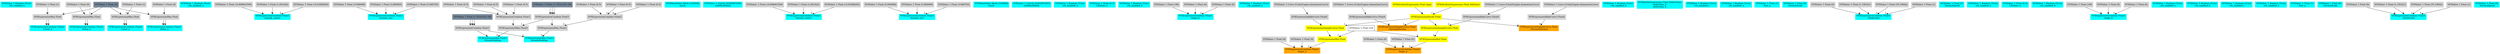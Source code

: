 digraph G {
node0 [shape="box" color="cyan" style="filled" label="VFXValue`1 Boolean (True)
_vfx_enabled_a"]
node1 [shape="box" color="cyan" style="filled" label="VFXExpressionCombine Float2
Count_a"]
node2 [shape="box" color="lightgray" style="filled" label="VFXExpressionMax Float"]
node3 [shape="box" color="lightgray" style="filled" label="VFXValue`1 Float (1)"]
node4 [shape="box" color="lightslategray" style="filled" label="VFXValue`1 Float (0)"]
node5 [shape="box" color="cyan" style="filled" label="VFXExpressionCombine Float2
Delay_a"]
node6 [shape="box" color="lightgray" style="filled" label="VFXExpressionMax Float"]
node7 [shape="box" color="lightgray" style="filled" label="VFXValue`1 Float (0)"]
node8 [shape="box" color="cyan" style="filled" label="VFXValue`1 Boolean (True)
_vfx_enabled_a"]
node9 [shape="box" color="cyan" style="filled" label="VFXExpressionCombine Float2
Count_a"]
node10 [shape="box" color="lightgray" style="filled" label="VFXExpressionMax Float"]
node11 [shape="box" color="lightgray" style="filled" label="VFXValue`1 Float (1)"]
node12 [shape="box" color="cyan" style="filled" label="VFXExpressionCombine Float2
Delay_a"]
node13 [shape="box" color="lightgray" style="filled" label="VFXExpressionMax Float"]
node14 [shape="box" color="lightgray" style="filled" label="VFXValue`1 Float (0)"]
node15 [shape="box" color="cyan" style="filled" label="VFXExpressionCombine Float3
bounds_center"]
node16 [shape="box" color="lightgray" style="filled" label="VFXValue`1 Float (-0.008661509)"]
node17 [shape="box" color="lightgray" style="filled" label="VFXValue`1 Float (1.401422)"]
node18 [shape="box" color="lightgray" style="filled" label="VFXValue`1 Float (-0.01848245)"]
node19 [shape="box" color="cyan" style="filled" label="VFXExpressionCombine Float3
bounds_size"]
node20 [shape="box" color="lightgray" style="filled" label="VFXValue`1 Float (3.004998)"]
node21 [shape="box" color="lightgray" style="filled" label="VFXValue`1 Float (3.960069)"]
node22 [shape="box" color="lightgray" style="filled" label="VFXValue`1 Float (3.060745)"]
node23 [shape="box" color="cyan" style="filled" label="VFXExpressionMin Float3
boundsPadding"]
node24 [shape="box" color="lightgray" style="filled" label="VFXExpressionMax Float3"]
node25 [shape="box" color="lightgray" style="filled" label="VFXExpressionCombine Float3"]
node26 [shape="box" color="lightgray" style="filled" label="VFXValue`1 Float (0.5)"]
node27 [shape="box" color="lightgray" style="filled" label="VFXValue`1 Float (0.5)"]
node28 [shape="box" color="lightgray" style="filled" label="VFXValue`1 Float (0.5)"]
node29 [shape="box" color="lightgray" style="filled" label="VFXExpressionCombine Float3"]
node30 [shape="box" color="lightslategray" style="filled" label="VFXValue`1 Float (-1.701412E+38)"]
node31 [shape="box" color="lightgray" style="filled" label="VFXExpressionCombine Float3"]
node32 [shape="box" color="lightslategray" style="filled" label="VFXValue`1 Float (1.701412E+38)"]
node33 [shape="box" color="cyan" style="filled" label="VFXMeshValue Mesh (104968)
mesh"]
node34 [shape="box" color="cyan" style="filled" label="VFXValue`1 Uint32 (4294967295)
subMeshMask"]
node35 [shape="box" color="cyan" style="filled" label="VFXExpressionCombine Float3
bounds_center"]
node36 [shape="box" color="lightgray" style="filled" label="VFXValue`1 Float (-0.008661509)"]
node37 [shape="box" color="lightgray" style="filled" label="VFXValue`1 Float (1.401422)"]
node38 [shape="box" color="lightgray" style="filled" label="VFXValue`1 Float (-0.01848245)"]
node39 [shape="box" color="cyan" style="filled" label="VFXExpressionCombine Float3
bounds_size"]
node40 [shape="box" color="lightgray" style="filled" label="VFXValue`1 Float (3.004998)"]
node41 [shape="box" color="lightgray" style="filled" label="VFXValue`1 Float (3.960069)"]
node42 [shape="box" color="lightgray" style="filled" label="VFXValue`1 Float (3.060745)"]
node43 [shape="box" color="cyan" style="filled" label="VFXExpressionMin Float3
boundsPadding"]
node44 [shape="box" color="lightgray" style="filled" label="VFXExpressionMax Float3"]
node45 [shape="box" color="lightgray" style="filled" label="VFXExpressionCombine Float3"]
node46 [shape="box" color="lightgray" style="filled" label="VFXValue`1 Float (0.5)"]
node47 [shape="box" color="lightgray" style="filled" label="VFXValue`1 Float (0.5)"]
node48 [shape="box" color="lightgray" style="filled" label="VFXValue`1 Float (0.5)"]
node49 [shape="box" color="cyan" style="filled" label="VFXMeshValue Mesh (104968)
mesh"]
node50 [shape="box" color="cyan" style="filled" label="VFXValue`1 Uint32 (4294967295)
subMeshMask"]
node51 [shape="box" color="cyan" style="filled" label="VFXValue`1 Boolean (True)
_vfx_enabled_a"]
node52 [shape="box" color="cyan" style="filled" label="VFXValue`1 Float (0.3)
Lifetime_a"]
node53 [shape="box" color="cyan" style="filled" label="VFXValue`1 Boolean (True)
_vfx_enabled_b"]
node54 [shape="box" color="cyan" style="filled" label="VFXExpressionCombine Float3
Angle_b"]
node55 [shape="box" color="lightgray" style="filled" label="VFXValue`1 Float (-90)"]
node56 [shape="box" color="lightgray" style="filled" label="VFXValue`1 Float (0)"]
node57 [shape="box" color="lightgray" style="filled" label="VFXValue`1 Float (0)"]
node58 [shape="box" color="cyan" style="filled" label="VFXValue`1 Boolean (True)
_vfx_enabled_a"]
node59 [shape="box" color="orange" style="filled" label="VFXExpressionCombine Float3
Angle_a"]
node60 [shape="box" color="lightgray" style="filled" label="VFXValue`1 Float (0)"]
node61 [shape="box" color="lightgray" style="filled" label="VFXValue`1 Float (0)"]
node62 [shape="box" color="yellow" style="filled" label="VFXExpressionMul Float"]
node63 [shape="box" color="yellow" style="filled" label="VFXExpressionSampleCurve Float"]
node64 [shape="box" color="lightgray" style="filled" label="VFXExpressionBakeCurve Float4"]
node65 [shape="box" color="lightgray" style="filled" label="VFXValue`1 Curve (UnityEngine.AnimationCurve)"]
node66 [shape="box" color="yellow" style="filled" label="VFXExpressionDivide Float"]
node67 [shape="box" color="yellow" style="filled" label="VFXAttributeExpression Float (age)"]
node68 [shape="box" color="yellow" style="filled" label="VFXAttributeExpression Float (lifetime)"]
node69 [shape="box" label="VFXValue`1 Float (10)"]
node70 [shape="box" color="cyan" style="filled" label="VFXValue`1 Boolean (True)
_vfx_enabled_b"]
node71 [shape="box" color="cyan" style="filled" label="VFXBuiltInExpression Float (DeltaTime)
deltaTime_b
deltaTime_b"]
node72 [shape="box" color="cyan" style="filled" label="VFXValue`1 Boolean (True)
_vfx_enabled_c"]
node73 [shape="box" color="cyan" style="filled" label="VFXValue`1 Boolean (True)
_vfx_enabled_a"]
node74 [shape="box" color="cyan" style="filled" label="VFXValue`1 Float (1)
Size_a"]
node75 [shape="box" color="cyan" style="filled" label="VFXValue`1 Float (6)
_VoronoiScale"]
node76 [shape="box" color="cyan" style="filled" label="VFXExpressionCombine Float4
_SlashColor"]
node77 [shape="box" color="lightgray" style="filled" label="VFXValue`1 Float (0)"]
node78 [shape="box" color="lightgray" style="filled" label="VFXValue`1 Float (1.150321)"]
node79 [shape="box" color="lightgray" style="filled" label="VFXValue`1 Float (35.19002)"]
node80 [shape="box" color="lightgray" style="filled" label="VFXValue`1 Float (1)"]
node81 [shape="box" color="cyan" style="filled" label="VFXValue`1 Float (5)
_VoronoiSpeed"]
node82 [shape="box" color="orange" style="filled" label="VFXExpressionSampleCurve Float
_VoronoiDissolve"]
node83 [shape="box" color="lightgray" style="filled" label="VFXExpressionBakeCurve Float4"]
node84 [shape="box" color="lightgray" style="filled" label="VFXValue`1 Curve (UnityEngine.AnimationCurve)"]
node85 [shape="box" color="cyan" style="filled" label="VFXValue`1 Boolean (True)
_vfx_enabled_a"]
node86 [shape="box" color="cyan" style="filled" label="VFXValue`1 Float (0.3)
Lifetime_a"]
node87 [shape="box" color="cyan" style="filled" label="VFXValue`1 Boolean (True)
_vfx_enabled_b"]
node88 [shape="box" color="cyan" style="filled" label="VFXExpressionCombine Float3
Angle_b"]
node89 [shape="box" color="lightgray" style="filled" label="VFXValue`1 Float (-90)"]
node90 [shape="box" color="lightgray" style="filled" label="VFXValue`1 Float (0)"]
node91 [shape="box" color="lightgray" style="filled" label="VFXValue`1 Float (0)"]
node92 [shape="box" color="cyan" style="filled" label="VFXValue`1 Boolean (True)
_vfx_enabled_a"]
node93 [shape="box" color="orange" style="filled" label="VFXExpressionCombine Float3
Angle_a"]
node94 [shape="box" color="lightgray" style="filled" label="VFXValue`1 Float (0)"]
node95 [shape="box" color="lightgray" style="filled" label="VFXValue`1 Float (0)"]
node96 [shape="box" color="yellow" style="filled" label="VFXExpressionMul Float"]
node97 [shape="box" color="yellow" style="filled" label="VFXExpressionSampleCurve Float"]
node98 [shape="box" color="lightgray" style="filled" label="VFXExpressionBakeCurve Float4"]
node99 [shape="box" color="lightgray" style="filled" label="VFXValue`1 Curve (UnityEngine.AnimationCurve)"]
node100 [shape="box" color="cyan" style="filled" label="VFXValue`1 Boolean (True)
_vfx_enabled_b"]
node101 [shape="box" color="cyan" style="filled" label="VFXValue`1 Boolean (True)
_vfx_enabled_c"]
node102 [shape="box" color="cyan" style="filled" label="VFXValue`1 Boolean (True)
_vfx_enabled_a"]
node103 [shape="box" color="cyan" style="filled" label="VFXValue`1 Float (1)
Size_a"]
node104 [shape="box" color="cyan" style="filled" label="VFXValue`1 Float (6)
_VoronoiScale"]
node105 [shape="box" color="cyan" style="filled" label="VFXExpressionCombine Float4
_SlashColor"]
node106 [shape="box" color="lightgray" style="filled" label="VFXValue`1 Float (0)"]
node107 [shape="box" color="lightgray" style="filled" label="VFXValue`1 Float (1.150321)"]
node108 [shape="box" color="lightgray" style="filled" label="VFXValue`1 Float (35.19002)"]
node109 [shape="box" color="lightgray" style="filled" label="VFXValue`1 Float (1)"]
node110 [shape="box" color="cyan" style="filled" label="VFXValue`1 Float (5)
_VoronoiSpeed"]
node111 [shape="box" color="orange" style="filled" label="VFXExpressionSampleCurve Float
_VoronoiDissolve"]
node112 [shape="box" color="lightgray" style="filled" label="VFXExpressionBakeCurve Float4"]
node113 [shape="box" color="lightgray" style="filled" label="VFXValue`1 Curve (UnityEngine.AnimationCurve)"]
node2 -> node1 [headlabel="0"]
node2 -> node1 [headlabel="1"]
node3 -> node2 [headlabel="0"]
node4 -> node2 [headlabel="1"]
node6 -> node5 [headlabel="0"]
node6 -> node5 [headlabel="1"]
node7 -> node6 [headlabel="0"]
node4 -> node6 [headlabel="1"]
node10 -> node9 [headlabel="0"]
node10 -> node9 [headlabel="1"]
node11 -> node10 [headlabel="0"]
node4 -> node10 [headlabel="1"]
node13 -> node12 [headlabel="0"]
node13 -> node12 [headlabel="1"]
node14 -> node13 [headlabel="0"]
node4 -> node13 [headlabel="1"]
node16 -> node15 [headlabel="0"]
node17 -> node15 [headlabel="1"]
node18 -> node15 [headlabel="2"]
node20 -> node19 [headlabel="0"]
node21 -> node19 [headlabel="1"]
node22 -> node19 [headlabel="2"]
node24 -> node23 [headlabel="0"]
node31 -> node23 [headlabel="1"]
node25 -> node24 [headlabel="0"]
node29 -> node24 [headlabel="1"]
node26 -> node25 [headlabel="0"]
node27 -> node25 [headlabel="1"]
node28 -> node25 [headlabel="2"]
node30 -> node29 [headlabel="0"]
node30 -> node29 [headlabel="1"]
node30 -> node29 [headlabel="2"]
node32 -> node31 [headlabel="0"]
node32 -> node31 [headlabel="1"]
node32 -> node31 [headlabel="2"]
node36 -> node35 [headlabel="0"]
node37 -> node35 [headlabel="1"]
node38 -> node35 [headlabel="2"]
node40 -> node39 [headlabel="0"]
node41 -> node39 [headlabel="1"]
node42 -> node39 [headlabel="2"]
node44 -> node43 [headlabel="0"]
node31 -> node43 [headlabel="1"]
node45 -> node44 [headlabel="0"]
node29 -> node44 [headlabel="1"]
node46 -> node45 [headlabel="0"]
node47 -> node45 [headlabel="1"]
node48 -> node45 [headlabel="2"]
node55 -> node54 [headlabel="0"]
node56 -> node54 [headlabel="1"]
node57 -> node54 [headlabel="2"]
node60 -> node59 [headlabel="0"]
node61 -> node59 [headlabel="1"]
node62 -> node59 [headlabel="2"]
node63 -> node62 [headlabel="0"]
node69 -> node62 [headlabel="1"]
node64 -> node63 [headlabel="0"]
node66 -> node63 [headlabel="1"]
node65 -> node64 
node67 -> node66 [headlabel="0"]
node68 -> node66 [headlabel="1"]
node77 -> node76 [headlabel="0"]
node78 -> node76 [headlabel="1"]
node79 -> node76 [headlabel="2"]
node80 -> node76 [headlabel="3"]
node83 -> node82 [headlabel="0"]
node66 -> node82 [headlabel="1"]
node84 -> node83 
node89 -> node88 [headlabel="0"]
node90 -> node88 [headlabel="1"]
node91 -> node88 [headlabel="2"]
node94 -> node93 [headlabel="0"]
node95 -> node93 [headlabel="1"]
node96 -> node93 [headlabel="2"]
node97 -> node96 [headlabel="0"]
node69 -> node96 [headlabel="1"]
node98 -> node97 [headlabel="0"]
node66 -> node97 [headlabel="1"]
node99 -> node98 
node106 -> node105 [headlabel="0"]
node107 -> node105 [headlabel="1"]
node108 -> node105 [headlabel="2"]
node109 -> node105 [headlabel="3"]
node112 -> node111 [headlabel="0"]
node66 -> node111 [headlabel="1"]
node113 -> node112 
}

